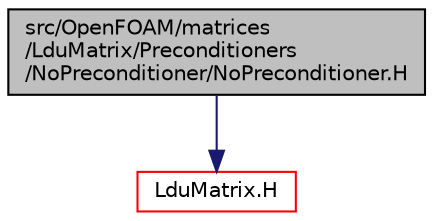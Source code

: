 digraph "src/OpenFOAM/matrices/LduMatrix/Preconditioners/NoPreconditioner/NoPreconditioner.H"
{
  bgcolor="transparent";
  edge [fontname="Helvetica",fontsize="10",labelfontname="Helvetica",labelfontsize="10"];
  node [fontname="Helvetica",fontsize="10",shape=record];
  Node1 [label="src/OpenFOAM/matrices\l/LduMatrix/Preconditioners\l/NoPreconditioner/NoPreconditioner.H",height=0.2,width=0.4,color="black", fillcolor="grey75", style="filled", fontcolor="black"];
  Node1 -> Node2 [color="midnightblue",fontsize="10",style="solid",fontname="Helvetica"];
  Node2 [label="LduMatrix.H",height=0.2,width=0.4,color="red",URL="$a08408.html"];
}
